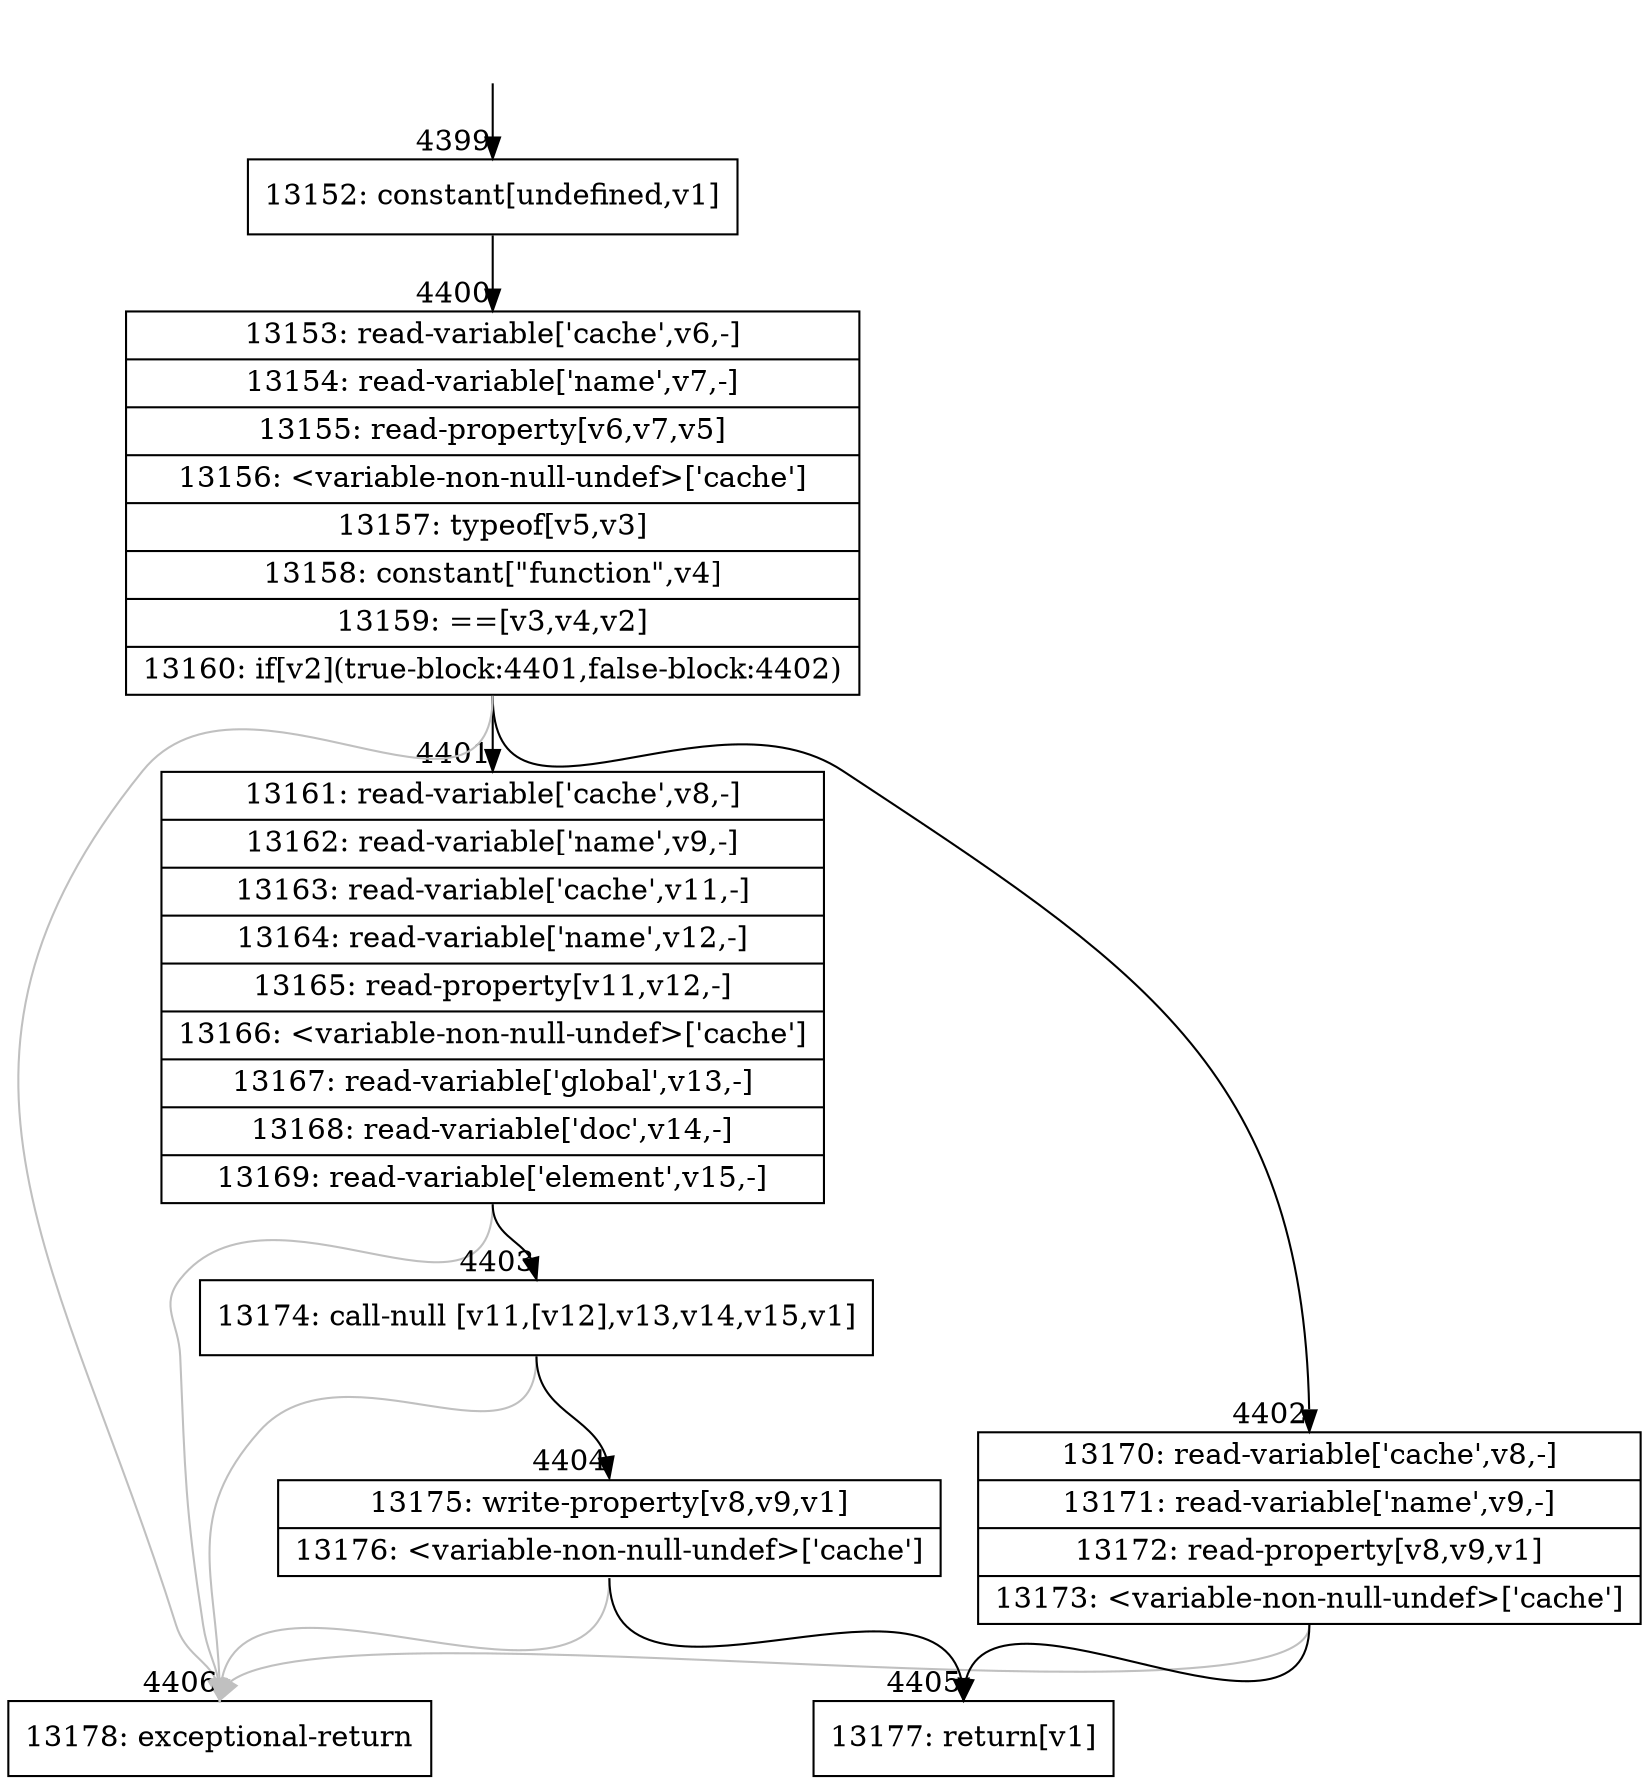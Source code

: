 digraph {
rankdir="TD"
BB_entry320[shape=none,label=""];
BB_entry320 -> BB4399 [tailport=s, headport=n, headlabel="    4399"]
BB4399 [shape=record label="{13152: constant[undefined,v1]}" ] 
BB4399 -> BB4400 [tailport=s, headport=n, headlabel="      4400"]
BB4400 [shape=record label="{13153: read-variable['cache',v6,-]|13154: read-variable['name',v7,-]|13155: read-property[v6,v7,v5]|13156: \<variable-non-null-undef\>['cache']|13157: typeof[v5,v3]|13158: constant[\"function\",v4]|13159: ==[v3,v4,v2]|13160: if[v2](true-block:4401,false-block:4402)}" ] 
BB4400 -> BB4401 [tailport=s, headport=n, headlabel="      4401"]
BB4400 -> BB4402 [tailport=s, headport=n, headlabel="      4402"]
BB4400 -> BB4406 [tailport=s, headport=n, color=gray, headlabel="      4406"]
BB4401 [shape=record label="{13161: read-variable['cache',v8,-]|13162: read-variable['name',v9,-]|13163: read-variable['cache',v11,-]|13164: read-variable['name',v12,-]|13165: read-property[v11,v12,-]|13166: \<variable-non-null-undef\>['cache']|13167: read-variable['global',v13,-]|13168: read-variable['doc',v14,-]|13169: read-variable['element',v15,-]}" ] 
BB4401 -> BB4403 [tailport=s, headport=n, headlabel="      4403"]
BB4401 -> BB4406 [tailport=s, headport=n, color=gray]
BB4402 [shape=record label="{13170: read-variable['cache',v8,-]|13171: read-variable['name',v9,-]|13172: read-property[v8,v9,v1]|13173: \<variable-non-null-undef\>['cache']}" ] 
BB4402 -> BB4405 [tailport=s, headport=n, headlabel="      4405"]
BB4402 -> BB4406 [tailport=s, headport=n, color=gray]
BB4403 [shape=record label="{13174: call-null [v11,[v12],v13,v14,v15,v1]}" ] 
BB4403 -> BB4404 [tailport=s, headport=n, headlabel="      4404"]
BB4403 -> BB4406 [tailport=s, headport=n, color=gray]
BB4404 [shape=record label="{13175: write-property[v8,v9,v1]|13176: \<variable-non-null-undef\>['cache']}" ] 
BB4404 -> BB4405 [tailport=s, headport=n]
BB4404 -> BB4406 [tailport=s, headport=n, color=gray]
BB4405 [shape=record label="{13177: return[v1]}" ] 
BB4406 [shape=record label="{13178: exceptional-return}" ] 
//#$~ 6096
}
